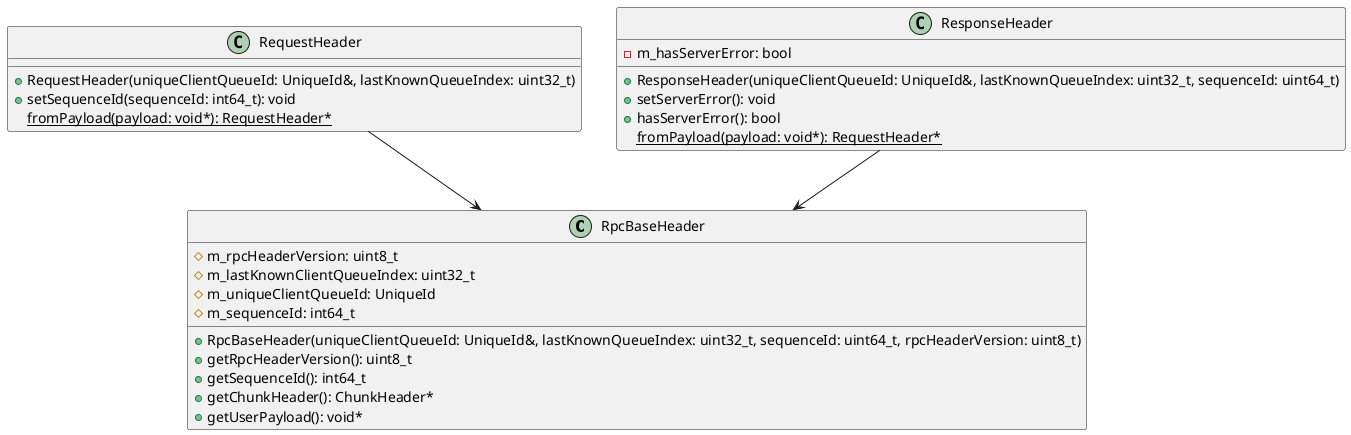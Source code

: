 @startuml

class RpcBaseHeader {
  + RpcBaseHeader(uniqueClientQueueId: UniqueId&, lastKnownQueueIndex: uint32_t, sequenceId: uint64_t, rpcHeaderVersion: uint8_t)
  + getRpcHeaderVersion(): uint8_t
  + getSequenceId(): int64_t
  + getChunkHeader(): ChunkHeader*
  + getUserPayload(): void*
  # m_rpcHeaderVersion: uint8_t
  # m_lastKnownClientQueueIndex: uint32_t
  # m_uniqueClientQueueId: UniqueId
  # m_sequenceId: int64_t
}

class RequestHeader {
  + RequestHeader(uniqueClientQueueId: UniqueId&, lastKnownQueueIndex: uint32_t)
  + setSequenceId(sequenceId: int64_t): void
  {static} fromPayload(payload: void*): RequestHeader*
}

class ResponseHeader {
  + ResponseHeader(uniqueClientQueueId: UniqueId&, lastKnownQueueIndex: uint32_t, sequenceId: uint64_t)
  + setServerError(): void
  + hasServerError(): bool
  {static} fromPayload(payload: void*): RequestHeader*
  - m_hasServerError: bool
}

RequestHeader --> RpcBaseHeader
ResponseHeader --> RpcBaseHeader

@enduml
